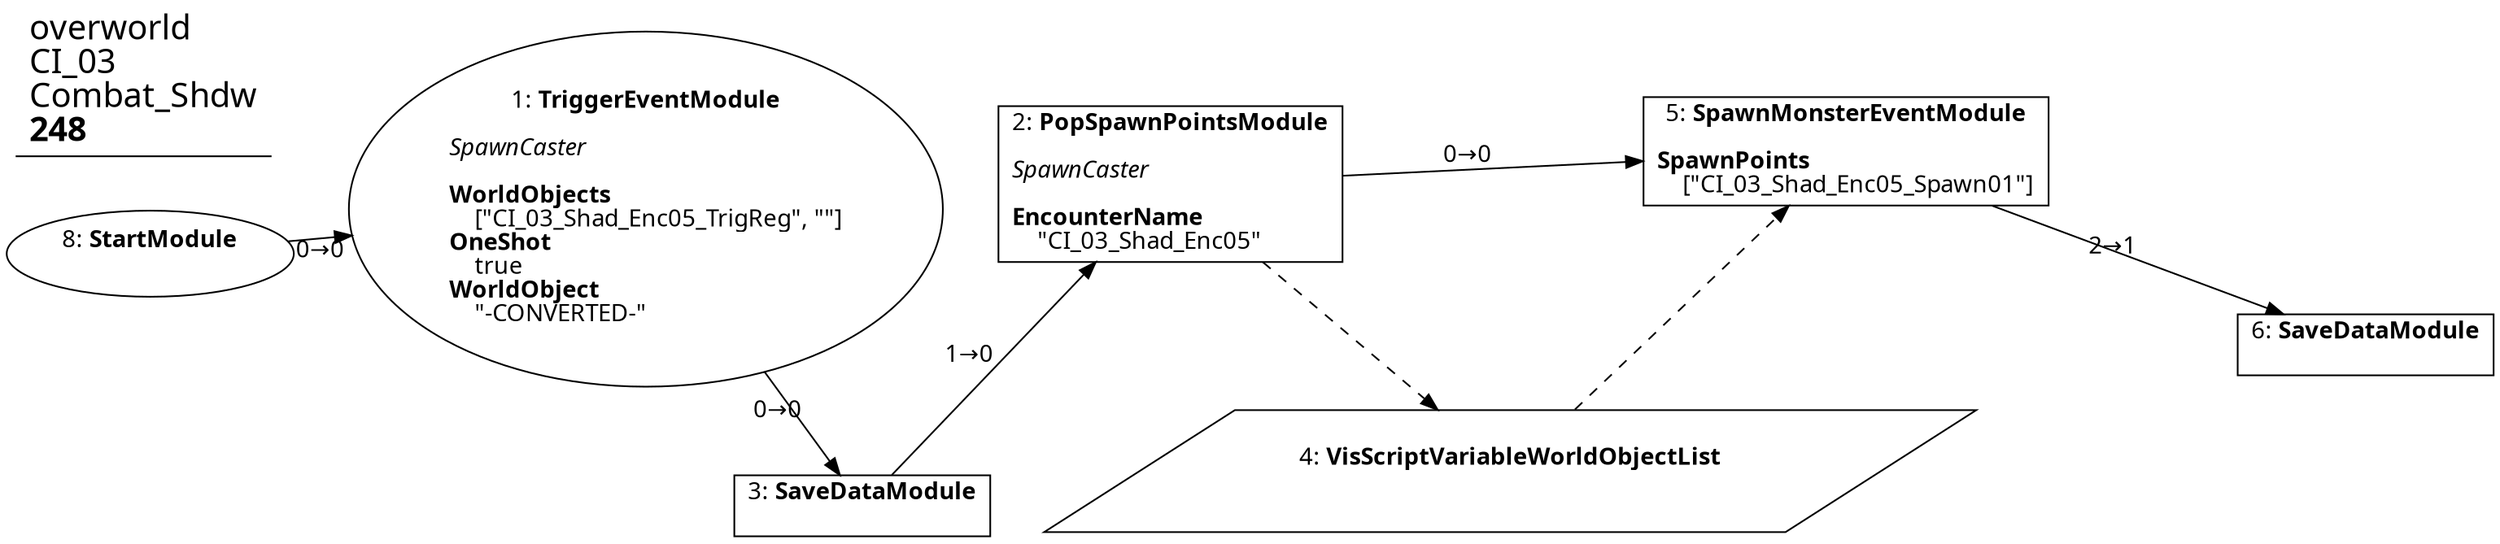 digraph {
    layout = fdp;
    overlap = prism;
    sep = "+16";
    splines = spline;

    node [ shape = box ];

    graph [ fontname = "Segoe UI" ];
    node [ fontname = "Segoe UI" ];
    edge [ fontname = "Segoe UI" ];

    1 [ label = <1: <b>TriggerEventModule</b><br/><br/><i>SpawnCaster<br align="left"/></i><br align="left"/><b>WorldObjects</b><br align="left"/>    [&quot;CI_03_Shad_Enc05_TrigReg&quot;, &quot;&quot;]<br align="left"/><b>OneShot</b><br align="left"/>    true<br align="left"/><b>WorldObject</b><br align="left"/>    &quot;-CONVERTED-&quot;<br align="left"/>> ];
    1 [ shape = oval ]
    1 [ pos = "0.155,-0.10700001!" ];
    1 -> 3 [ label = "0→0" ];

    2 [ label = <2: <b>PopSpawnPointsModule</b><br/><br/><i>SpawnCaster<br align="left"/></i><br align="left"/><b>EncounterName</b><br align="left"/>    &quot;CI_03_Shad_Enc05&quot;<br align="left"/>> ];
    2 [ pos = "0.586,-0.113000005!" ];
    2 -> 5 [ label = "0→0" ];
    2 -> 4 [ style = dashed ];

    3 [ label = <3: <b>SaveDataModule</b><br/><br/>> ];
    3 [ pos = "0.39600003,-0.32200003!" ];
    3 -> 2 [ label = "1→0" ];

    4 [ label = <4: <b>VisScriptVariableWorldObjectList</b><br/><br/>> ];
    4 [ shape = parallelogram ]
    4 [ pos = "0.81000006,-0.3!" ];

    5 [ label = <5: <b>SpawnMonsterEventModule</b><br/><br/><b>SpawnPoints</b><br align="left"/>    [&quot;CI_03_Shad_Enc05_Spawn01&quot;]<br align="left"/>> ];
    5 [ pos = "1.033,-0.091000006!" ];
    5 -> 6 [ label = "2→1" ];
    4 -> 5 [ style = dashed ];

    6 [ label = <6: <b>SaveDataModule</b><br/><br/>> ];
    6 [ pos = "1.3740001,-0.21700001!" ];

    8 [ label = <8: <b>StartModule</b><br/><br/>> ];
    8 [ shape = oval ]
    8 [ pos = "-0.075,-0.11400001!" ];
    8 -> 1 [ label = "0→0" ];

    title [ pos = "-0.076000005,-0.09!" ];
    title [ shape = underline ];
    title [ label = <<font point-size="20">overworld<br align="left"/>CI_03<br align="left"/>Combat_Shdw<br align="left"/><b>248</b><br align="left"/></font>> ];
}
